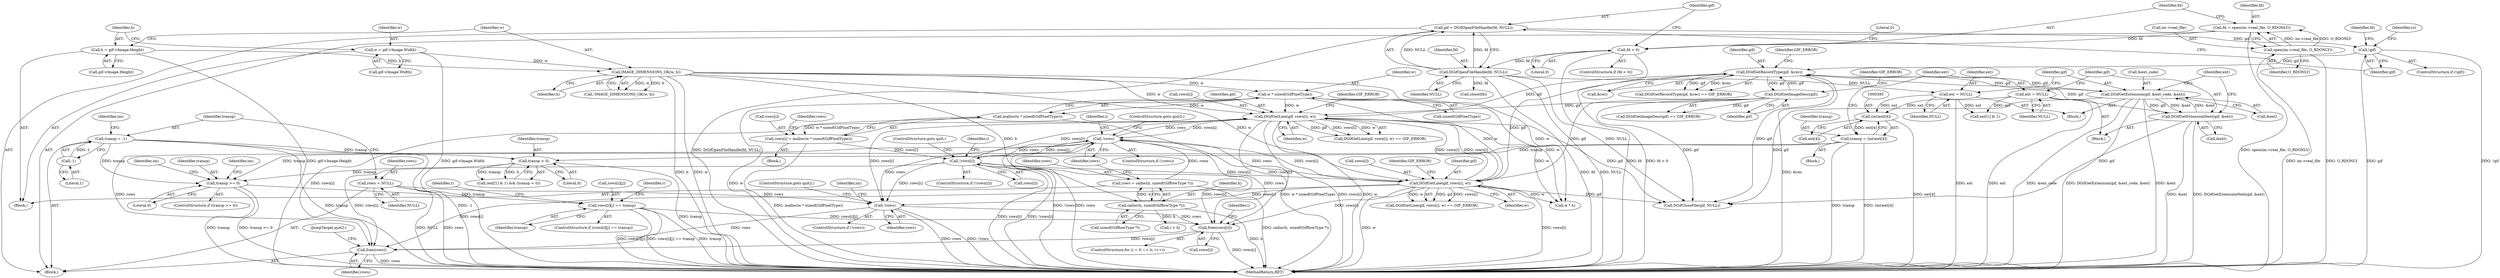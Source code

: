 digraph "0_enlightment_1f9b0b32728803a1578e658cd0955df773e34f49@API" {
"1000719" [label="(Call,free(rows))"];
"1000427" [label="(Call,!rows)"];
"1000283" [label="(Call,!rows[i])"];
"1000273" [label="(Call,rows[i] = malloc(w * sizeof(GifPixelType)))"];
"1000277" [label="(Call,malloc(w * sizeof(GifPixelType)))"];
"1000278" [label="(Call,w * sizeof(GifPixelType))"];
"1000249" [label="(Call,IMAGE_DIMENSIONS_OK(w, h))"];
"1000233" [label="(Call,w = gif->Image.Width)"];
"1000240" [label="(Call,h = gif->Image.Height)"];
"1000260" [label="(Call,!rows)"];
"1000253" [label="(Call,rows = calloc(h, sizeof(GifRowType *)))"];
"1000255" [label="(Call,calloc(h, sizeof(GifRowType *)))"];
"1000345" [label="(Call,DGifGetLine(gif, rows[i], w))"];
"1000225" [label="(Call,DGifGetImageDesc(gif))"];
"1000206" [label="(Call,DGifGetRecordType(gif, &rec))"];
"1000368" [label="(Call,DGifGetExtension(gif, &ext_code, &ext))"];
"1000402" [label="(Call,DGifGetExtensionNext(gif, &ext))"];
"1000192" [label="(Call,!gif)"];
"1000186" [label="(Call,gif = DGifOpenFileHandle(fd, NULL))"];
"1000188" [label="(Call,DGifOpenFileHandle(fd, NULL))"];
"1000181" [label="(Call,fd < 0)"];
"1000173" [label="(Call,fd = open(im->real_file, O_RDONLY))"];
"1000175" [label="(Call,open(im->real_file, O_RDONLY))"];
"1000322" [label="(Call,DGifGetLine(gif, rows[i], w))"];
"1000160" [label="(Call,rows = NULL)"];
"1000715" [label="(Call,free(rows[i]))"];
"1000540" [label="(Call,rows[i][j] == transp)"];
"1000410" [label="(Call,transp >= 0)"];
"1000163" [label="(Call,transp = -1)"];
"1000165" [label="(Call,-1)"];
"1000388" [label="(Call,transp < 0)"];
"1000392" [label="(Call,transp = (int)ext[4])"];
"1000394" [label="(Call,(int)ext[4])"];
"1000399" [label="(Call,ext = NULL)"];
"1000365" [label="(Call,ext = NULL)"];
"1000249" [label="(Call,IMAGE_DIMENSIONS_OK(w, h))"];
"1000365" [label="(Call,ext = NULL)"];
"1000189" [label="(Identifier,fd)"];
"1000265" [label="(Identifier,i)"];
"1000382" [label="(Call,(ext[1] & 1) && (transp < 0))"];
"1000274" [label="(Call,rows[i])"];
"1000391" [label="(Block,)"];
"1000715" [label="(Call,free(rows[i]))"];
"1000401" [label="(Identifier,NULL)"];
"1000477" [label="(Call,w * h)"];
"1000235" [label="(Call,gif->Image.Width)"];
"1000114" [label="(Block,)"];
"1000375" [label="(Identifier,ext)"];
"1000402" [label="(Call,DGifGetExtensionNext(gif, &ext))"];
"1000180" [label="(ControlStructure,if (fd < 0))"];
"1000207" [label="(Identifier,gif)"];
"1000362" [label="(Block,)"];
"1000191" [label="(ControlStructure,if (!gif))"];
"1000376" [label="(Block,)"];
"1000254" [label="(Identifier,rows)"];
"1000176" [label="(Call,im->real_file)"];
"1000187" [label="(Identifier,gif)"];
"1000345" [label="(Call,DGifGetLine(gif, rows[i], w))"];
"1000383" [label="(Call,ext[1] & 1)"];
"1000175" [label="(Call,open(im->real_file, O_RDONLY))"];
"1000161" [label="(Identifier,rows)"];
"1000403" [label="(Identifier,gif)"];
"1000271" [label="(Identifier,i)"];
"1000162" [label="(Identifier,NULL)"];
"1000188" [label="(Call,DGifOpenFileHandle(fd, NULL))"];
"1000433" [label="(Identifier,im)"];
"1000285" [label="(Identifier,rows)"];
"1000226" [label="(Identifier,gif)"];
"1000206" [label="(Call,DGifGetRecordType(gif, &rec))"];
"1000277" [label="(Call,malloc(w * sizeof(GifPixelType)))"];
"1000182" [label="(Identifier,fd)"];
"1000179" [label="(Identifier,O_RDONLY)"];
"1000205" [label="(Call,DGifGetRecordType(gif, &rec) == GIF_ERROR)"];
"1000174" [label="(Identifier,fd)"];
"1000253" [label="(Call,rows = calloc(h, sizeof(GifRowType *)))"];
"1000256" [label="(Identifier,h)"];
"1000716" [label="(Call,rows[i])"];
"1000255" [label="(Call,calloc(h, sizeof(GifRowType *)))"];
"1000323" [label="(Identifier,gif)"];
"1000173" [label="(Call,fd = open(im->real_file, O_RDONLY))"];
"1000428" [label="(Identifier,rows)"];
"1000346" [label="(Identifier,gif)"];
"1000541" [label="(Call,rows[i][j])"];
"1000322" [label="(Call,DGifGetLine(gif, rows[i], w))"];
"1000389" [label="(Identifier,transp)"];
"1000370" [label="(Call,&ext_code)"];
"1000227" [label="(Identifier,GIF_ERROR)"];
"1000200" [label="(Identifier,rc)"];
"1000366" [label="(Identifier,ext)"];
"1000546" [label="(Identifier,transp)"];
"1000165" [label="(Call,-1)"];
"1000224" [label="(Call,DGifGetImageDesc(gif) == GIF_ERROR)"];
"1000222" [label="(Block,)"];
"1000259" [label="(ControlStructure,if (!rows))"];
"1000344" [label="(Call,DGifGetLine(gif, rows[i], w) == GIF_ERROR)"];
"1000280" [label="(Call,sizeof(GifPixelType))"];
"1000234" [label="(Identifier,w)"];
"1000351" [label="(Identifier,GIF_ERROR)"];
"1000719" [label="(Call,free(rows))"];
"1000593" [label="(Identifier,r)"];
"1000169" [label="(Identifier,im)"];
"1000164" [label="(Identifier,transp)"];
"1000160" [label="(Call,rows = NULL)"];
"1000393" [label="(Identifier,transp)"];
"1000430" [label="(ControlStructure,goto quit2;)"];
"1000324" [label="(Call,rows[i])"];
"1000279" [label="(Identifier,w)"];
"1000368" [label="(Call,DGifGetExtension(gif, &ext_code, &ext))"];
"1000392" [label="(Call,transp = (int)ext[4])"];
"1000722" [label="(Call,DGifCloseFile(gif, NULL))"];
"1000166" [label="(Literal,1)"];
"1000426" [label="(ControlStructure,if (!rows))"];
"1000240" [label="(Call,h = gif->Image.Height)"];
"1000396" [label="(Call,ext[4])"];
"1000193" [label="(Identifier,gif)"];
"1000328" [label="(Identifier,GIF_ERROR)"];
"1000190" [label="(Identifier,NULL)"];
"1000411" [label="(Identifier,transp)"];
"1000186" [label="(Call,gif = DGifOpenFileHandle(fd, NULL))"];
"1000208" [label="(Call,&rec)"];
"1000257" [label="(Call,sizeof(GifRowType *))"];
"1000272" [label="(Block,)"];
"1000241" [label="(Identifier,h)"];
"1000400" [label="(Identifier,ext)"];
"1000721" [label="(JumpTarget,quit2:)"];
"1000192" [label="(Call,!gif)"];
"1000183" [label="(Literal,0)"];
"1000195" [label="(Call,close(fd))"];
"1000210" [label="(Identifier,GIF_ERROR)"];
"1000185" [label="(Literal,0)"];
"1000233" [label="(Call,w = gif->Image.Width)"];
"1000423" [label="(Identifier,im)"];
"1000706" [label="(ControlStructure,for (i = 0; i < h; i++))"];
"1000720" [label="(Identifier,rows)"];
"1000248" [label="(Call,!IMAGE_DIMENSIONS_OK(w, h))"];
"1000549" [label="(Identifier,r)"];
"1000399" [label="(Call,ext = NULL)"];
"1000327" [label="(Identifier,w)"];
"1000283" [label="(Call,!rows[i])"];
"1000539" [label="(ControlStructure,if (rows[i][j] == transp))"];
"1000727" [label="(MethodReturn,RET)"];
"1000394" [label="(Call,(int)ext[4])"];
"1000410" [label="(Call,transp >= 0)"];
"1000267" [label="(Call,i < h)"];
"1000163" [label="(Call,transp = -1)"];
"1000278" [label="(Call,w * sizeof(GifPixelType))"];
"1000242" [label="(Call,gif->Image.Height)"];
"1000347" [label="(Call,rows[i])"];
"1000251" [label="(Identifier,h)"];
"1000196" [label="(Identifier,fd)"];
"1000225" [label="(Call,DGifGetImageDesc(gif))"];
"1000714" [label="(Identifier,i)"];
"1000369" [label="(Identifier,gif)"];
"1000284" [label="(Call,rows[i])"];
"1000427" [label="(Call,!rows)"];
"1000260" [label="(Call,!rows)"];
"1000262" [label="(ControlStructure,goto quit2;)"];
"1000388" [label="(Call,transp < 0)"];
"1000390" [label="(Literal,0)"];
"1000540" [label="(Call,rows[i][j] == transp)"];
"1000367" [label="(Identifier,NULL)"];
"1000282" [label="(ControlStructure,if (!rows[i]))"];
"1000287" [label="(ControlStructure,goto quit;)"];
"1000350" [label="(Identifier,w)"];
"1000273" [label="(Call,rows[i] = malloc(w * sizeof(GifPixelType)))"];
"1000372" [label="(Call,&ext)"];
"1000261" [label="(Identifier,rows)"];
"1000404" [label="(Call,&ext)"];
"1000181" [label="(Call,fd < 0)"];
"1000321" [label="(Call,DGifGetLine(gif, rows[i], w) == GIF_ERROR)"];
"1000250" [label="(Identifier,w)"];
"1000416" [label="(Identifier,im)"];
"1000412" [label="(Literal,0)"];
"1000409" [label="(ControlStructure,if (transp >= 0))"];
"1000719" -> "1000114"  [label="AST: "];
"1000719" -> "1000720"  [label="CFG: "];
"1000720" -> "1000719"  [label="AST: "];
"1000721" -> "1000719"  [label="CFG: "];
"1000719" -> "1000727"  [label="DDG: rows"];
"1000427" -> "1000719"  [label="DDG: rows"];
"1000715" -> "1000719"  [label="DDG: rows[i]"];
"1000283" -> "1000719"  [label="DDG: rows[i]"];
"1000345" -> "1000719"  [label="DDG: rows[i]"];
"1000322" -> "1000719"  [label="DDG: rows[i]"];
"1000260" -> "1000719"  [label="DDG: rows"];
"1000427" -> "1000426"  [label="AST: "];
"1000427" -> "1000428"  [label="CFG: "];
"1000428" -> "1000427"  [label="AST: "];
"1000430" -> "1000427"  [label="CFG: "];
"1000433" -> "1000427"  [label="CFG: "];
"1000427" -> "1000727"  [label="DDG: rows"];
"1000427" -> "1000727"  [label="DDG: !rows"];
"1000283" -> "1000427"  [label="DDG: rows[i]"];
"1000345" -> "1000427"  [label="DDG: rows[i]"];
"1000322" -> "1000427"  [label="DDG: rows[i]"];
"1000260" -> "1000427"  [label="DDG: rows"];
"1000160" -> "1000427"  [label="DDG: rows"];
"1000427" -> "1000715"  [label="DDG: rows"];
"1000283" -> "1000282"  [label="AST: "];
"1000283" -> "1000284"  [label="CFG: "];
"1000284" -> "1000283"  [label="AST: "];
"1000287" -> "1000283"  [label="CFG: "];
"1000271" -> "1000283"  [label="CFG: "];
"1000283" -> "1000727"  [label="DDG: rows[i]"];
"1000283" -> "1000727"  [label="DDG: !rows[i]"];
"1000283" -> "1000260"  [label="DDG: rows[i]"];
"1000273" -> "1000283"  [label="DDG: rows[i]"];
"1000260" -> "1000283"  [label="DDG: rows"];
"1000283" -> "1000322"  [label="DDG: rows[i]"];
"1000283" -> "1000345"  [label="DDG: rows[i]"];
"1000283" -> "1000715"  [label="DDG: rows[i]"];
"1000273" -> "1000272"  [label="AST: "];
"1000273" -> "1000277"  [label="CFG: "];
"1000274" -> "1000273"  [label="AST: "];
"1000277" -> "1000273"  [label="AST: "];
"1000285" -> "1000273"  [label="CFG: "];
"1000273" -> "1000727"  [label="DDG: malloc(w * sizeof(GifPixelType))"];
"1000277" -> "1000273"  [label="DDG: w * sizeof(GifPixelType)"];
"1000277" -> "1000278"  [label="CFG: "];
"1000278" -> "1000277"  [label="AST: "];
"1000277" -> "1000727"  [label="DDG: w * sizeof(GifPixelType)"];
"1000278" -> "1000277"  [label="DDG: w"];
"1000278" -> "1000280"  [label="CFG: "];
"1000279" -> "1000278"  [label="AST: "];
"1000280" -> "1000278"  [label="AST: "];
"1000278" -> "1000727"  [label="DDG: w"];
"1000249" -> "1000278"  [label="DDG: w"];
"1000278" -> "1000322"  [label="DDG: w"];
"1000278" -> "1000345"  [label="DDG: w"];
"1000278" -> "1000477"  [label="DDG: w"];
"1000249" -> "1000248"  [label="AST: "];
"1000249" -> "1000251"  [label="CFG: "];
"1000250" -> "1000249"  [label="AST: "];
"1000251" -> "1000249"  [label="AST: "];
"1000248" -> "1000249"  [label="CFG: "];
"1000249" -> "1000727"  [label="DDG: h"];
"1000249" -> "1000727"  [label="DDG: w"];
"1000249" -> "1000248"  [label="DDG: w"];
"1000249" -> "1000248"  [label="DDG: h"];
"1000233" -> "1000249"  [label="DDG: w"];
"1000240" -> "1000249"  [label="DDG: h"];
"1000249" -> "1000255"  [label="DDG: h"];
"1000249" -> "1000322"  [label="DDG: w"];
"1000249" -> "1000345"  [label="DDG: w"];
"1000249" -> "1000477"  [label="DDG: w"];
"1000233" -> "1000222"  [label="AST: "];
"1000233" -> "1000235"  [label="CFG: "];
"1000234" -> "1000233"  [label="AST: "];
"1000235" -> "1000233"  [label="AST: "];
"1000241" -> "1000233"  [label="CFG: "];
"1000233" -> "1000727"  [label="DDG: gif->Image.Width"];
"1000240" -> "1000222"  [label="AST: "];
"1000240" -> "1000242"  [label="CFG: "];
"1000241" -> "1000240"  [label="AST: "];
"1000242" -> "1000240"  [label="AST: "];
"1000250" -> "1000240"  [label="CFG: "];
"1000240" -> "1000727"  [label="DDG: gif->Image.Height"];
"1000260" -> "1000259"  [label="AST: "];
"1000260" -> "1000261"  [label="CFG: "];
"1000261" -> "1000260"  [label="AST: "];
"1000262" -> "1000260"  [label="CFG: "];
"1000265" -> "1000260"  [label="CFG: "];
"1000260" -> "1000727"  [label="DDG: !rows"];
"1000260" -> "1000727"  [label="DDG: rows"];
"1000253" -> "1000260"  [label="DDG: rows"];
"1000345" -> "1000260"  [label="DDG: rows[i]"];
"1000322" -> "1000260"  [label="DDG: rows[i]"];
"1000260" -> "1000322"  [label="DDG: rows"];
"1000260" -> "1000345"  [label="DDG: rows"];
"1000260" -> "1000715"  [label="DDG: rows"];
"1000253" -> "1000222"  [label="AST: "];
"1000253" -> "1000255"  [label="CFG: "];
"1000254" -> "1000253"  [label="AST: "];
"1000255" -> "1000253"  [label="AST: "];
"1000261" -> "1000253"  [label="CFG: "];
"1000253" -> "1000727"  [label="DDG: calloc(h, sizeof(GifRowType *))"];
"1000255" -> "1000253"  [label="DDG: h"];
"1000255" -> "1000257"  [label="CFG: "];
"1000256" -> "1000255"  [label="AST: "];
"1000257" -> "1000255"  [label="AST: "];
"1000255" -> "1000727"  [label="DDG: h"];
"1000255" -> "1000267"  [label="DDG: h"];
"1000345" -> "1000344"  [label="AST: "];
"1000345" -> "1000350"  [label="CFG: "];
"1000346" -> "1000345"  [label="AST: "];
"1000347" -> "1000345"  [label="AST: "];
"1000350" -> "1000345"  [label="AST: "];
"1000351" -> "1000345"  [label="CFG: "];
"1000345" -> "1000727"  [label="DDG: rows[i]"];
"1000345" -> "1000727"  [label="DDG: w"];
"1000345" -> "1000206"  [label="DDG: gif"];
"1000345" -> "1000322"  [label="DDG: rows[i]"];
"1000345" -> "1000344"  [label="DDG: gif"];
"1000345" -> "1000344"  [label="DDG: rows[i]"];
"1000345" -> "1000344"  [label="DDG: w"];
"1000225" -> "1000345"  [label="DDG: gif"];
"1000322" -> "1000345"  [label="DDG: rows[i]"];
"1000345" -> "1000477"  [label="DDG: w"];
"1000345" -> "1000715"  [label="DDG: rows[i]"];
"1000345" -> "1000722"  [label="DDG: gif"];
"1000225" -> "1000224"  [label="AST: "];
"1000225" -> "1000226"  [label="CFG: "];
"1000226" -> "1000225"  [label="AST: "];
"1000227" -> "1000225"  [label="CFG: "];
"1000225" -> "1000206"  [label="DDG: gif"];
"1000225" -> "1000224"  [label="DDG: gif"];
"1000206" -> "1000225"  [label="DDG: gif"];
"1000225" -> "1000322"  [label="DDG: gif"];
"1000225" -> "1000722"  [label="DDG: gif"];
"1000206" -> "1000205"  [label="AST: "];
"1000206" -> "1000208"  [label="CFG: "];
"1000207" -> "1000206"  [label="AST: "];
"1000208" -> "1000206"  [label="AST: "];
"1000210" -> "1000206"  [label="CFG: "];
"1000206" -> "1000727"  [label="DDG: &rec"];
"1000206" -> "1000205"  [label="DDG: gif"];
"1000206" -> "1000205"  [label="DDG: &rec"];
"1000368" -> "1000206"  [label="DDG: gif"];
"1000402" -> "1000206"  [label="DDG: gif"];
"1000192" -> "1000206"  [label="DDG: gif"];
"1000322" -> "1000206"  [label="DDG: gif"];
"1000206" -> "1000368"  [label="DDG: gif"];
"1000206" -> "1000722"  [label="DDG: gif"];
"1000368" -> "1000362"  [label="AST: "];
"1000368" -> "1000372"  [label="CFG: "];
"1000369" -> "1000368"  [label="AST: "];
"1000370" -> "1000368"  [label="AST: "];
"1000372" -> "1000368"  [label="AST: "];
"1000375" -> "1000368"  [label="CFG: "];
"1000368" -> "1000727"  [label="DDG: &ext_code"];
"1000368" -> "1000727"  [label="DDG: DGifGetExtension(gif, &ext_code, &ext)"];
"1000368" -> "1000727"  [label="DDG: &ext"];
"1000402" -> "1000368"  [label="DDG: &ext"];
"1000368" -> "1000402"  [label="DDG: gif"];
"1000368" -> "1000402"  [label="DDG: &ext"];
"1000368" -> "1000722"  [label="DDG: gif"];
"1000402" -> "1000376"  [label="AST: "];
"1000402" -> "1000404"  [label="CFG: "];
"1000403" -> "1000402"  [label="AST: "];
"1000404" -> "1000402"  [label="AST: "];
"1000375" -> "1000402"  [label="CFG: "];
"1000402" -> "1000727"  [label="DDG: &ext"];
"1000402" -> "1000727"  [label="DDG: DGifGetExtensionNext(gif, &ext)"];
"1000402" -> "1000722"  [label="DDG: gif"];
"1000192" -> "1000191"  [label="AST: "];
"1000192" -> "1000193"  [label="CFG: "];
"1000193" -> "1000192"  [label="AST: "];
"1000196" -> "1000192"  [label="CFG: "];
"1000200" -> "1000192"  [label="CFG: "];
"1000192" -> "1000727"  [label="DDG: gif"];
"1000192" -> "1000727"  [label="DDG: !gif"];
"1000186" -> "1000192"  [label="DDG: gif"];
"1000186" -> "1000114"  [label="AST: "];
"1000186" -> "1000188"  [label="CFG: "];
"1000187" -> "1000186"  [label="AST: "];
"1000188" -> "1000186"  [label="AST: "];
"1000193" -> "1000186"  [label="CFG: "];
"1000186" -> "1000727"  [label="DDG: DGifOpenFileHandle(fd, NULL)"];
"1000188" -> "1000186"  [label="DDG: fd"];
"1000188" -> "1000186"  [label="DDG: NULL"];
"1000188" -> "1000190"  [label="CFG: "];
"1000189" -> "1000188"  [label="AST: "];
"1000190" -> "1000188"  [label="AST: "];
"1000188" -> "1000727"  [label="DDG: NULL"];
"1000188" -> "1000727"  [label="DDG: fd"];
"1000181" -> "1000188"  [label="DDG: fd"];
"1000188" -> "1000195"  [label="DDG: fd"];
"1000188" -> "1000365"  [label="DDG: NULL"];
"1000188" -> "1000722"  [label="DDG: NULL"];
"1000181" -> "1000180"  [label="AST: "];
"1000181" -> "1000183"  [label="CFG: "];
"1000182" -> "1000181"  [label="AST: "];
"1000183" -> "1000181"  [label="AST: "];
"1000185" -> "1000181"  [label="CFG: "];
"1000187" -> "1000181"  [label="CFG: "];
"1000181" -> "1000727"  [label="DDG: fd"];
"1000181" -> "1000727"  [label="DDG: fd < 0"];
"1000173" -> "1000181"  [label="DDG: fd"];
"1000173" -> "1000114"  [label="AST: "];
"1000173" -> "1000175"  [label="CFG: "];
"1000174" -> "1000173"  [label="AST: "];
"1000175" -> "1000173"  [label="AST: "];
"1000182" -> "1000173"  [label="CFG: "];
"1000173" -> "1000727"  [label="DDG: open(im->real_file, O_RDONLY)"];
"1000175" -> "1000173"  [label="DDG: im->real_file"];
"1000175" -> "1000173"  [label="DDG: O_RDONLY"];
"1000175" -> "1000179"  [label="CFG: "];
"1000176" -> "1000175"  [label="AST: "];
"1000179" -> "1000175"  [label="AST: "];
"1000175" -> "1000727"  [label="DDG: O_RDONLY"];
"1000175" -> "1000727"  [label="DDG: im->real_file"];
"1000322" -> "1000321"  [label="AST: "];
"1000322" -> "1000327"  [label="CFG: "];
"1000323" -> "1000322"  [label="AST: "];
"1000324" -> "1000322"  [label="AST: "];
"1000327" -> "1000322"  [label="AST: "];
"1000328" -> "1000322"  [label="CFG: "];
"1000322" -> "1000727"  [label="DDG: rows[i]"];
"1000322" -> "1000727"  [label="DDG: w"];
"1000322" -> "1000321"  [label="DDG: gif"];
"1000322" -> "1000321"  [label="DDG: rows[i]"];
"1000322" -> "1000321"  [label="DDG: w"];
"1000322" -> "1000477"  [label="DDG: w"];
"1000322" -> "1000715"  [label="DDG: rows[i]"];
"1000322" -> "1000722"  [label="DDG: gif"];
"1000160" -> "1000114"  [label="AST: "];
"1000160" -> "1000162"  [label="CFG: "];
"1000161" -> "1000160"  [label="AST: "];
"1000162" -> "1000160"  [label="AST: "];
"1000164" -> "1000160"  [label="CFG: "];
"1000160" -> "1000727"  [label="DDG: NULL"];
"1000160" -> "1000727"  [label="DDG: rows"];
"1000715" -> "1000706"  [label="AST: "];
"1000715" -> "1000716"  [label="CFG: "];
"1000716" -> "1000715"  [label="AST: "];
"1000714" -> "1000715"  [label="CFG: "];
"1000715" -> "1000727"  [label="DDG: rows[i]"];
"1000540" -> "1000715"  [label="DDG: rows[i][j]"];
"1000540" -> "1000539"  [label="AST: "];
"1000540" -> "1000546"  [label="CFG: "];
"1000541" -> "1000540"  [label="AST: "];
"1000546" -> "1000540"  [label="AST: "];
"1000549" -> "1000540"  [label="CFG: "];
"1000593" -> "1000540"  [label="CFG: "];
"1000540" -> "1000727"  [label="DDG: rows[i][j] == transp"];
"1000540" -> "1000727"  [label="DDG: transp"];
"1000540" -> "1000727"  [label="DDG: rows[i][j]"];
"1000410" -> "1000540"  [label="DDG: transp"];
"1000410" -> "1000409"  [label="AST: "];
"1000410" -> "1000412"  [label="CFG: "];
"1000411" -> "1000410"  [label="AST: "];
"1000412" -> "1000410"  [label="AST: "];
"1000416" -> "1000410"  [label="CFG: "];
"1000423" -> "1000410"  [label="CFG: "];
"1000410" -> "1000727"  [label="DDG: transp"];
"1000410" -> "1000727"  [label="DDG: transp >= 0"];
"1000163" -> "1000410"  [label="DDG: transp"];
"1000388" -> "1000410"  [label="DDG: transp"];
"1000392" -> "1000410"  [label="DDG: transp"];
"1000163" -> "1000114"  [label="AST: "];
"1000163" -> "1000165"  [label="CFG: "];
"1000164" -> "1000163"  [label="AST: "];
"1000165" -> "1000163"  [label="AST: "];
"1000169" -> "1000163"  [label="CFG: "];
"1000163" -> "1000727"  [label="DDG: transp"];
"1000163" -> "1000727"  [label="DDG: -1"];
"1000165" -> "1000163"  [label="DDG: 1"];
"1000163" -> "1000388"  [label="DDG: transp"];
"1000165" -> "1000166"  [label="CFG: "];
"1000166" -> "1000165"  [label="AST: "];
"1000388" -> "1000382"  [label="AST: "];
"1000388" -> "1000390"  [label="CFG: "];
"1000389" -> "1000388"  [label="AST: "];
"1000390" -> "1000388"  [label="AST: "];
"1000382" -> "1000388"  [label="CFG: "];
"1000388" -> "1000727"  [label="DDG: transp"];
"1000388" -> "1000382"  [label="DDG: transp"];
"1000388" -> "1000382"  [label="DDG: 0"];
"1000392" -> "1000388"  [label="DDG: transp"];
"1000392" -> "1000391"  [label="AST: "];
"1000392" -> "1000394"  [label="CFG: "];
"1000393" -> "1000392"  [label="AST: "];
"1000394" -> "1000392"  [label="AST: "];
"1000400" -> "1000392"  [label="CFG: "];
"1000392" -> "1000727"  [label="DDG: (int)ext[4]"];
"1000392" -> "1000727"  [label="DDG: transp"];
"1000394" -> "1000392"  [label="DDG: ext[4]"];
"1000394" -> "1000396"  [label="CFG: "];
"1000395" -> "1000394"  [label="AST: "];
"1000396" -> "1000394"  [label="AST: "];
"1000394" -> "1000727"  [label="DDG: ext[4]"];
"1000399" -> "1000394"  [label="DDG: ext"];
"1000365" -> "1000394"  [label="DDG: ext"];
"1000399" -> "1000376"  [label="AST: "];
"1000399" -> "1000401"  [label="CFG: "];
"1000400" -> "1000399"  [label="AST: "];
"1000401" -> "1000399"  [label="AST: "];
"1000403" -> "1000399"  [label="CFG: "];
"1000399" -> "1000727"  [label="DDG: ext"];
"1000399" -> "1000383"  [label="DDG: ext"];
"1000365" -> "1000362"  [label="AST: "];
"1000365" -> "1000367"  [label="CFG: "];
"1000366" -> "1000365"  [label="AST: "];
"1000367" -> "1000365"  [label="AST: "];
"1000369" -> "1000365"  [label="CFG: "];
"1000365" -> "1000727"  [label="DDG: ext"];
"1000365" -> "1000383"  [label="DDG: ext"];
}
